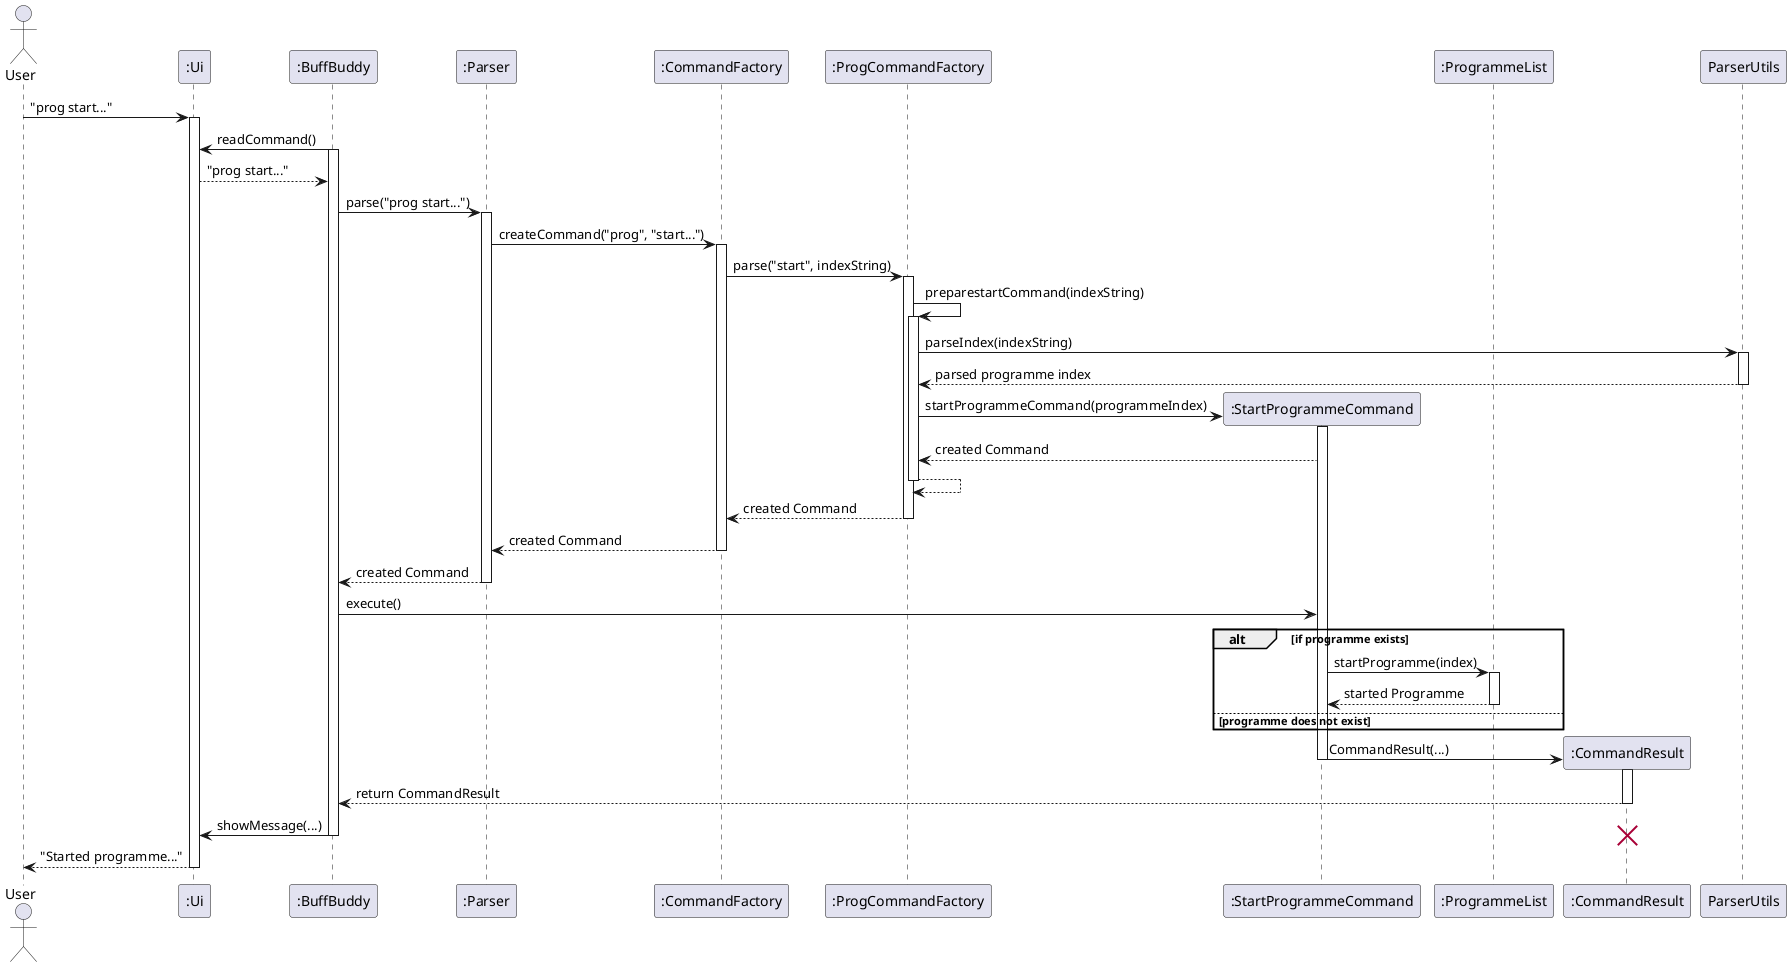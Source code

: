@startuml
actor User
participant ":Ui" as Ui
participant ":BuffBuddy" as BuffBuddy
participant ":Parser" as Parser
participant ":CommandFactory" as CommandFactory
participant ":ProgCommandFactory" as ProgCommandFactory
participant ":StartProgrammeCommand" as Command
participant ":ProgrammeList" as Model
participant ":CommandResult" as CommandResult


User -> Ui : "prog start..."
activate Ui
BuffBuddy -> Ui: readCommand()
activate BuffBuddy
Ui --> BuffBuddy : "prog start..."

BuffBuddy -> Parser : parse("prog start...")
activate Parser

Parser -> CommandFactory : createCommand("prog", "start...")

activate CommandFactory

CommandFactory -> ProgCommandFactory : parse("start", indexString)
activate ProgCommandFactory
ProgCommandFactory -> ProgCommandFactory : preparestartCommand(indexString)
activate ProgCommandFactory


ProgCommandFactory -> "ParserUtils" : parseIndex(indexString)
activate "ParserUtils"
ProgCommandFactory <-- "ParserUtils" : parsed programme index
deactivate "ParserUtils"
create Command
ProgCommandFactory -> Command : startProgrammeCommand(programmeIndex)


activate Command
ProgCommandFactory <-- Command: created Command
ProgCommandFactory --> ProgCommandFactory
deactivate ProgCommandFactory
CommandFactory <-- ProgCommandFactory: created Command
deactivate ProgCommandFactory
Parser <-- CommandFactory: created Command
deactivate CommandFactory
BuffBuddy <-- Parser: created Command
deactivate Parser


BuffBuddy -> Command : execute()


alt if programme exists
    Command -> Model : startProgramme(index)
    activate Model
    Command <-- Model: started Programme
    deactivate Model
else programme does not exist

end
create CommandResult
Command -> CommandResult: CommandResult(...)


deactivate Command
activate CommandResult
BuffBuddy <-- CommandResult : return CommandResult
deactivate CommandResult
BuffBuddy -> Ui : showMessage(...)

deactivate BuffBuddy
destroy CommandResult
User <-- Ui : "Started programme..."
deactivate Ui


@enduml